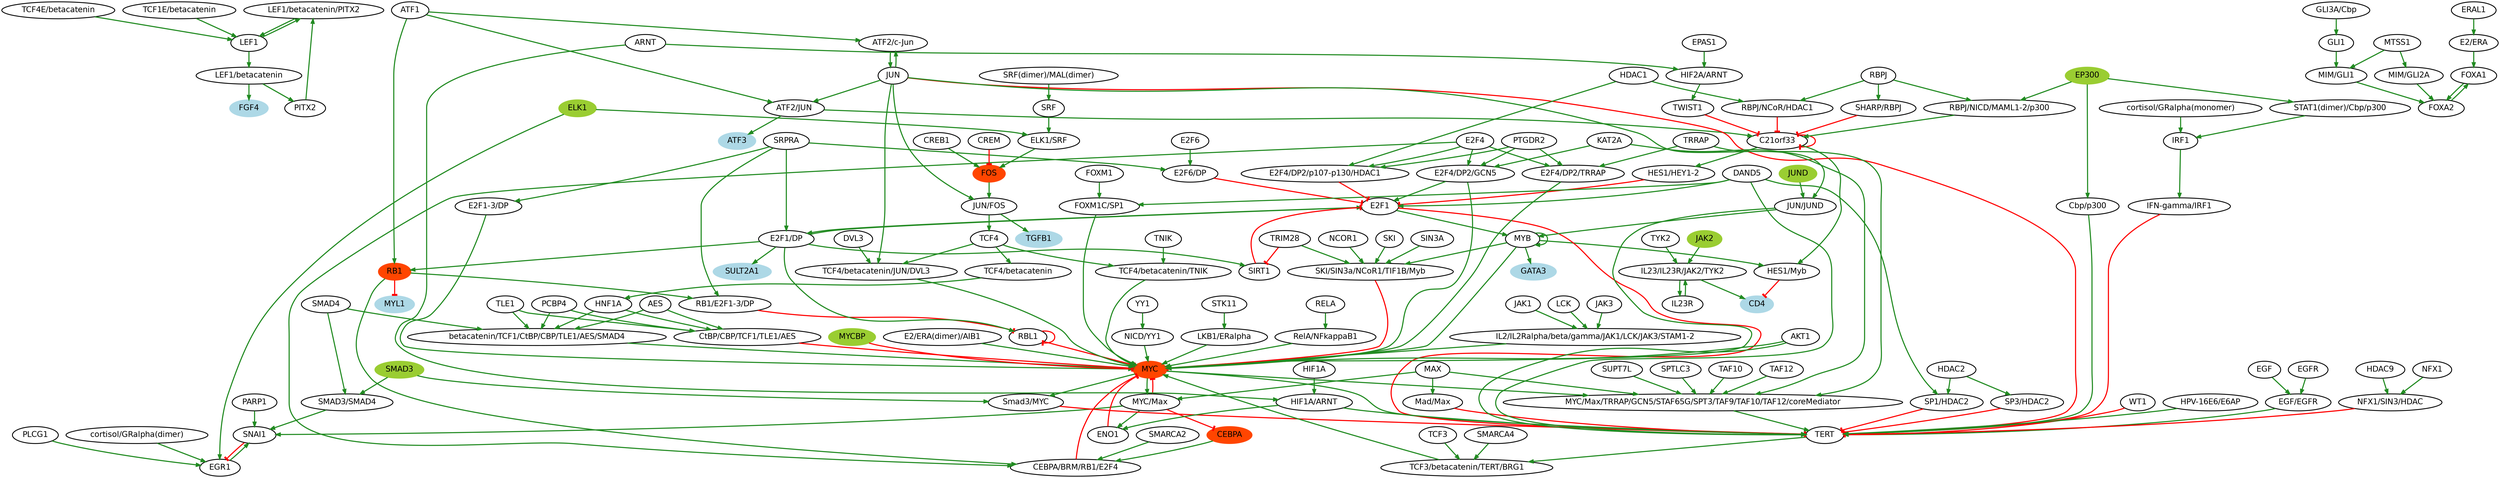 digraph  {
"LEF1/betacatenin/PITX2" [color=black, fillcolor=white, style="filled, bold", fontname=Helvetica, fontsize=18, shape=ellipse];
LEF1 [color=black, fillcolor=white, style="filled, bold", fontname=Helvetica, fontsize=18, shape=ellipse];
"LEF1/betacatenin" [color=black, fillcolor=white, style="filled, bold", fontname=Helvetica, fontsize=18, shape=ellipse];
FGF4 [color=lightblue, fillcolor=lightblue, style="filled, bold", fontname=Helvetica, fontsize=18, shape=ellipse];
PITX2 [color=black, fillcolor=white, style="filled, bold", fontname=Helvetica, fontsize=18, shape=ellipse];
"TCF4E/betacatenin" [color=black, fillcolor=white, style="filled, bold", fontname=Helvetica, fontsize=18, shape=ellipse];
"TCF1E/betacatenin" [color=black, fillcolor=white, style="filled, bold", fontname=Helvetica, fontsize=18, shape=ellipse];
PARP1 [color=black, fillcolor=white, style="filled, bold", fontname=Helvetica, fontsize=18, shape=ellipse];
SNAI1 [color=black, fillcolor=white, style="filled, bold", fontname=Helvetica, fontsize=18, shape=ellipse];
EGR1 [color=black, fillcolor=white, style="filled, bold", fontname=Helvetica, fontsize=18, shape=ellipse];
"SMAD3/SMAD4" [color=black, fillcolor=white, style="filled, bold", fontname=Helvetica, fontsize=18, shape=ellipse];
"MYC/Max" [color=black, fillcolor=white, style="filled, bold", fontname=Helvetica, fontsize=18, shape=ellipse];
MYC [color=orangered, fillcolor=orangered, style="filled, bold", fontname=Helvetica, fontsize=18, shape=ellipse];
ENO1 [color=black, fillcolor=white, style="filled, bold", fontname=Helvetica, fontsize=18, shape=ellipse];
CEBPA [color=orangered, fillcolor=orangered, style="filled, bold", fontname=Helvetica, fontsize=18, shape=ellipse];
TERT [color=black, fillcolor=white, style="filled, bold", fontname=Helvetica, fontsize=18, shape=ellipse];
"Smad3/MYC" [color=black, fillcolor=white, style="filled, bold", fontname=Helvetica, fontsize=18, shape=ellipse];
"MYC/Max/TRRAP/GCN5/STAF65G/SPT3/TAF9/TAF10/TAF12/coreMediator" [color=black, fillcolor=white, style="filled, bold", fontname=Helvetica, fontsize=18, shape=ellipse];
"CEBPA/BRM/RB1/E2F4" [color=black, fillcolor=white, style="filled, bold", fontname=Helvetica, fontsize=18, shape=ellipse];
JAK1 [color=black, fillcolor=white, style="filled, bold", fontname=Helvetica, fontsize=18, shape=ellipse];
"IL2/IL2Ralpha/beta/gamma/JAK1/LCK/JAK3/STAM1-2" [color=black, fillcolor=white, style="filled, bold", fontname=Helvetica, fontsize=18, shape=ellipse];
ATF1 [color=black, fillcolor=white, style="filled, bold", fontname=Helvetica, fontsize=18, shape=ellipse];
RB1 [color=orangered, fillcolor=orangered, style="filled, bold", fontname=Helvetica, fontsize=18, shape=ellipse];
"ATF2/JUN" [color=black, fillcolor=white, style="filled, bold", fontname=Helvetica, fontsize=18, shape=ellipse];
"ATF2/c-Jun" [color=black, fillcolor=white, style="filled, bold", fontname=Helvetica, fontsize=18, shape=ellipse];
MYL1 [color=lightblue, fillcolor=lightblue, style="filled, bold", fontname=Helvetica, fontsize=18, shape=ellipse];
"RB1/E2F1-3/DP" [color=black, fillcolor=white, style="filled, bold", fontname=Helvetica, fontsize=18, shape=ellipse];
C21orf33 [color=black, fillcolor=white, style="filled, bold", fontname=Helvetica, fontsize=18, shape=ellipse];
ATF3 [color=lightblue, fillcolor=lightblue, style="filled, bold", fontname=Helvetica, fontsize=18, shape=ellipse];
JUN [color=black, fillcolor=white, style="filled, bold", fontname=Helvetica, fontsize=18, shape=ellipse];
FOXA1 [color=black, fillcolor=white, style="filled, bold", fontname=Helvetica, fontsize=18, shape=ellipse];
FOXA2 [color=black, fillcolor=white, style="filled, bold", fontname=Helvetica, fontsize=18, shape=ellipse];
"MIM/GLI1" [color=black, fillcolor=white, style="filled, bold", fontname=Helvetica, fontsize=18, shape=ellipse];
"MIM/GLI2A" [color=black, fillcolor=white, style="filled, bold", fontname=Helvetica, fontsize=18, shape=ellipse];
"RBPJ/NICD/MAML1-2/p300" [color=black, fillcolor=white, style="filled, bold", fontname=Helvetica, fontsize=18, shape=ellipse];
"HES1/HEY1-2" [color=black, fillcolor=white, style="filled, bold", fontname=Helvetica, fontsize=18, shape=ellipse];
"HES1/Myb" [color=black, fillcolor=white, style="filled, bold", fontname=Helvetica, fontsize=18, shape=ellipse];
MYB [color=black, fillcolor=white, style="filled, bold", fontname=Helvetica, fontsize=18, shape=ellipse];
GATA3 [color=lightblue, fillcolor=lightblue, style="filled, bold", fontname=Helvetica, fontsize=18, shape=ellipse];
"SKI/SIN3a/NCoR1/TIF1B/Myb" [color=black, fillcolor=white, style="filled, bold", fontname=Helvetica, fontsize=18, shape=ellipse];
CD4 [color=lightblue, fillcolor=lightblue, style="filled, bold", fontname=Helvetica, fontsize=18, shape=ellipse];
IRF1 [color=black, fillcolor=white, style="filled, bold", fontname=Helvetica, fontsize=18, shape=ellipse];
"IFN-gamma/IRF1" [color=black, fillcolor=white, style="filled, bold", fontname=Helvetica, fontsize=18, shape=ellipse];
"STAT1(dimer)/Cbp/p300" [color=black, fillcolor=white, style="filled, bold", fontname=Helvetica, fontsize=18, shape=ellipse];
"HIF2A/ARNT" [color=black, fillcolor=white, style="filled, bold", fontname=Helvetica, fontsize=18, shape=ellipse];
TWIST1 [color=black, fillcolor=white, style="filled, bold", fontname=Helvetica, fontsize=18, shape=ellipse];
TCF3 [color=black, fillcolor=white, style="filled, bold", fontname=Helvetica, fontsize=18, shape=ellipse];
"TCF3/betacatenin/TERT/BRG1" [color=black, fillcolor=white, style="filled, bold", fontname=Helvetica, fontsize=18, shape=ellipse];
RBL1 [color=black, fillcolor=white, style="filled, bold", fontname=Helvetica, fontsize=18, shape=ellipse];
"E2F1/DP" [color=black, fillcolor=white, style="filled, bold", fontname=Helvetica, fontsize=18, shape=ellipse];
SULT2A1 [color=lightblue, fillcolor=lightblue, style="filled, bold", fontname=Helvetica, fontsize=18, shape=ellipse];
E2F1 [color=black, fillcolor=white, style="filled, bold", fontname=Helvetica, fontsize=18, shape=ellipse];
SIRT1 [color=black, fillcolor=white, style="filled, bold", fontname=Helvetica, fontsize=18, shape=ellipse];
"TCF4/betacatenin/JUN/DVL3" [color=black, fillcolor=white, style="filled, bold", fontname=Helvetica, fontsize=18, shape=ellipse];
"TCF4/betacatenin/TNIK" [color=black, fillcolor=white, style="filled, bold", fontname=Helvetica, fontsize=18, shape=ellipse];
"betacatenin/TCF1/CtBP/CBP/TLE1/AES/SMAD4" [color=black, fillcolor=white, style="filled, bold", fontname=Helvetica, fontsize=18, shape=ellipse];
"TCF4/betacatenin" [color=black, fillcolor=white, style="filled, bold", fontname=Helvetica, fontsize=18, shape=ellipse];
HNF1A [color=black, fillcolor=white, style="filled, bold", fontname=Helvetica, fontsize=18, shape=ellipse];
"SHARP/RBPJ" [color=black, fillcolor=white, style="filled, bold", fontname=Helvetica, fontsize=18, shape=ellipse];
RBPJ [color=black, fillcolor=white, style="filled, bold", fontname=Helvetica, fontsize=18, shape=ellipse];
"RBPJ/NCoR/HDAC1" [color=black, fillcolor=white, style="filled, bold", fontname=Helvetica, fontsize=18, shape=ellipse];
"CtBP/CBP/TCF1/TLE1/AES" [color=black, fillcolor=white, style="filled, bold", fontname=Helvetica, fontsize=18, shape=ellipse];
"NICD/YY1" [color=black, fillcolor=white, style="filled, bold", fontname=Helvetica, fontsize=18, shape=ellipse];
SMAD3 [color=olivedrab3, fillcolor=olivedrab3, style="filled, bold", fontname=Helvetica, fontsize=18, shape=ellipse];
SMAD4 [color=black, fillcolor=white, style="filled, bold", fontname=Helvetica, fontsize=18, shape=ellipse];
MAX [color=black, fillcolor=white, style="filled, bold", fontname=Helvetica, fontsize=18, shape=ellipse];
"Mad/Max" [color=black, fillcolor=white, style="filled, bold", fontname=Helvetica, fontsize=18, shape=ellipse];
MTSS1 [color=black, fillcolor=white, style="filled, bold", fontname=Helvetica, fontsize=18, shape=ellipse];
GLI1 [color=black, fillcolor=white, style="filled, bold", fontname=Helvetica, fontsize=18, shape=ellipse];
EP300 [color=olivedrab3, fillcolor=olivedrab3, style="filled, bold", fontname=Helvetica, fontsize=18, shape=ellipse];
"Cbp/p300" [color=black, fillcolor=white, style="filled, bold", fontname=Helvetica, fontsize=18, shape=ellipse];
EPAS1 [color=black, fillcolor=white, style="filled, bold", fontname=Helvetica, fontsize=18, shape=ellipse];
ARNT [color=black, fillcolor=white, style="filled, bold", fontname=Helvetica, fontsize=18, shape=ellipse];
"HIF1A/ARNT" [color=black, fillcolor=white, style="filled, bold", fontname=Helvetica, fontsize=18, shape=ellipse];
HIF1A [color=black, fillcolor=white, style="filled, bold", fontname=Helvetica, fontsize=18, shape=ellipse];
"GLI3A/Cbp" [color=black, fillcolor=white, style="filled, bold", fontname=Helvetica, fontsize=18, shape=ellipse];
SRPRA [color=black, fillcolor=white, style="filled, bold", fontname=Helvetica, fontsize=18, shape=ellipse];
"E2F1-3/DP" [color=black, fillcolor=white, style="filled, bold", fontname=Helvetica, fontsize=18, shape=ellipse];
"E2F6/DP" [color=black, fillcolor=white, style="filled, bold", fontname=Helvetica, fontsize=18, shape=ellipse];
"E2/ERA" [color=black, fillcolor=white, style="filled, bold", fontname=Helvetica, fontsize=18, shape=ellipse];
"JUN/JUND" [color=black, fillcolor=white, style="filled, bold", fontname=Helvetica, fontsize=18, shape=ellipse];
EGFR [color=black, fillcolor=white, style="filled, bold", fontname=Helvetica, fontsize=18, shape=ellipse];
"EGF/EGFR" [color=black, fillcolor=white, style="filled, bold", fontname=Helvetica, fontsize=18, shape=ellipse];
PCBP4 [color=black, fillcolor=white, style="filled, bold", fontname=Helvetica, fontsize=18, shape=ellipse];
"cortisol/GRalpha(dimer)" [color=black, fillcolor=white, style="filled, bold", fontname=Helvetica, fontsize=18, shape=ellipse];
ELK1 [color=olivedrab3, fillcolor=olivedrab3, style="filled, bold", fontname=Helvetica, fontsize=18, shape=ellipse];
"ELK1/SRF" [color=black, fillcolor=white, style="filled, bold", fontname=Helvetica, fontsize=18, shape=ellipse];
FOS [color=orangered, fillcolor=orangered, style="filled, bold", fontname=Helvetica, fontsize=18, shape=ellipse];
PLCG1 [color=black, fillcolor=white, style="filled, bold", fontname=Helvetica, fontsize=18, shape=ellipse];
MYCBP [color=olivedrab3, fillcolor=olivedrab3, style="filled, bold", fontname=Helvetica, fontsize=18, shape=ellipse];
AKT1 [color=black, fillcolor=white, style="filled, bold", fontname=Helvetica, fontsize=18, shape=ellipse];
"E2/ERA(dimer)/AIB1" [color=black, fillcolor=white, style="filled, bold", fontname=Helvetica, fontsize=18, shape=ellipse];
"LKB1/ERalpha" [color=black, fillcolor=white, style="filled, bold", fontname=Helvetica, fontsize=18, shape=ellipse];
"E2F4/DP2/GCN5" [color=black, fillcolor=white, style="filled, bold", fontname=Helvetica, fontsize=18, shape=ellipse];
"FOXM1C/SP1" [color=black, fillcolor=white, style="filled, bold", fontname=Helvetica, fontsize=18, shape=ellipse];
"E2F4/DP2/TRRAP" [color=black, fillcolor=white, style="filled, bold", fontname=Helvetica, fontsize=18, shape=ellipse];
"RelA/NFkappaB1" [color=black, fillcolor=white, style="filled, bold", fontname=Helvetica, fontsize=18, shape=ellipse];
DAND5 [color=black, fillcolor=white, style="filled, bold", fontname=Helvetica, fontsize=18, shape=ellipse];
"SP1/HDAC2" [color=black, fillcolor=white, style="filled, bold", fontname=Helvetica, fontsize=18, shape=ellipse];
"E2F4/DP2/p107-p130/HDAC1" [color=black, fillcolor=white, style="filled, bold", fontname=Helvetica, fontsize=18, shape=ellipse];
ERAL1 [color=black, fillcolor=white, style="filled, bold", fontname=Helvetica, fontsize=18, shape=ellipse];
"JUN/FOS" [color=black, fillcolor=white, style="filled, bold", fontname=Helvetica, fontsize=18, shape=ellipse];
TGFB1 [color=lightblue, fillcolor=lightblue, style="filled, bold", fontname=Helvetica, fontsize=18, shape=ellipse];
TCF4 [color=black, fillcolor=white, style="filled, bold", fontname=Helvetica, fontsize=18, shape=ellipse];
JUND [color=olivedrab3, fillcolor=olivedrab3, style="filled, bold", fontname=Helvetica, fontsize=18, shape=ellipse];
YY1 [color=black, fillcolor=white, style="filled, bold", fontname=Helvetica, fontsize=18, shape=ellipse];
LCK [color=black, fillcolor=white, style="filled, bold", fontname=Helvetica, fontsize=18, shape=ellipse];
JAK3 [color=black, fillcolor=white, style="filled, bold", fontname=Helvetica, fontsize=18, shape=ellipse];
DVL3 [color=black, fillcolor=white, style="filled, bold", fontname=Helvetica, fontsize=18, shape=ellipse];
SMARCA2 [color=black, fillcolor=white, style="filled, bold", fontname=Helvetica, fontsize=18, shape=ellipse];
E2F4 [color=black, fillcolor=white, style="filled, bold", fontname=Helvetica, fontsize=18, shape=ellipse];
SMARCA4 [color=black, fillcolor=white, style="filled, bold", fontname=Helvetica, fontsize=18, shape=ellipse];
STK11 [color=black, fillcolor=white, style="filled, bold", fontname=Helvetica, fontsize=18, shape=ellipse];
PTGDR2 [color=black, fillcolor=white, style="filled, bold", fontname=Helvetica, fontsize=18, shape=ellipse];
KAT2A [color=black, fillcolor=white, style="filled, bold", fontname=Helvetica, fontsize=18, shape=ellipse];
FOXM1 [color=black, fillcolor=white, style="filled, bold", fontname=Helvetica, fontsize=18, shape=ellipse];
TNIK [color=black, fillcolor=white, style="filled, bold", fontname=Helvetica, fontsize=18, shape=ellipse];
TRRAP [color=black, fillcolor=white, style="filled, bold", fontname=Helvetica, fontsize=18, shape=ellipse];
TLE1 [color=black, fillcolor=white, style="filled, bold", fontname=Helvetica, fontsize=18, shape=ellipse];
AES [color=black, fillcolor=white, style="filled, bold", fontname=Helvetica, fontsize=18, shape=ellipse];
RELA [color=black, fillcolor=white, style="filled, bold", fontname=Helvetica, fontsize=18, shape=ellipse];
SKI [color=black, fillcolor=white, style="filled, bold", fontname=Helvetica, fontsize=18, shape=ellipse];
SIN3A [color=black, fillcolor=white, style="filled, bold", fontname=Helvetica, fontsize=18, shape=ellipse];
NCOR1 [color=black, fillcolor=white, style="filled, bold", fontname=Helvetica, fontsize=18, shape=ellipse];
E2F6 [color=black, fillcolor=white, style="filled, bold", fontname=Helvetica, fontsize=18, shape=ellipse];
HDAC1 [color=black, fillcolor=white, style="filled, bold", fontname=Helvetica, fontsize=18, shape=ellipse];
"cortisol/GRalpha(monomer)" [color=black, fillcolor=white, style="filled, bold", fontname=Helvetica, fontsize=18, shape=ellipse];
"SP3/HDAC2" [color=black, fillcolor=white, style="filled, bold", fontname=Helvetica, fontsize=18, shape=ellipse];
WT1 [color=black, fillcolor=white, style="filled, bold", fontname=Helvetica, fontsize=18, shape=ellipse];
"NFX1/SIN3/HDAC" [color=black, fillcolor=white, style="filled, bold", fontname=Helvetica, fontsize=18, shape=ellipse];
"HPV-16E6/E6AP" [color=black, fillcolor=white, style="filled, bold", fontname=Helvetica, fontsize=18, shape=ellipse];
JAK2 [color=olivedrab3, fillcolor=olivedrab3, style="filled, bold", fontname=Helvetica, fontsize=18, shape=ellipse];
"IL23/IL23R/JAK2/TYK2" [color=black, fillcolor=white, style="filled, bold", fontname=Helvetica, fontsize=18, shape=ellipse];
IL23R [color=black, fillcolor=white, style="filled, bold", fontname=Helvetica, fontsize=18, shape=ellipse];
TYK2 [color=black, fillcolor=white, style="filled, bold", fontname=Helvetica, fontsize=18, shape=ellipse];
HDAC2 [color=black, fillcolor=white, style="filled, bold", fontname=Helvetica, fontsize=18, shape=ellipse];
SUPT7L [color=black, fillcolor=white, style="filled, bold", fontname=Helvetica, fontsize=18, shape=ellipse];
SPTLC3 [color=black, fillcolor=white, style="filled, bold", fontname=Helvetica, fontsize=18, shape=ellipse];
TAF10 [color=black, fillcolor=white, style="filled, bold", fontname=Helvetica, fontsize=18, shape=ellipse];
TAF12 [color=black, fillcolor=white, style="filled, bold", fontname=Helvetica, fontsize=18, shape=ellipse];
EGF [color=black, fillcolor=white, style="filled, bold", fontname=Helvetica, fontsize=18, shape=ellipse];
NFX1 [color=black, fillcolor=white, style="filled, bold", fontname=Helvetica, fontsize=18, shape=ellipse];
HDAC9 [color=black, fillcolor=white, style="filled, bold", fontname=Helvetica, fontsize=18, shape=ellipse];
SRF [color=black, fillcolor=white, style="filled, bold", fontname=Helvetica, fontsize=18, shape=ellipse];
CREM [color=black, fillcolor=white, style="filled, bold", fontname=Helvetica, fontsize=18, shape=ellipse];
CREB1 [color=black, fillcolor=white, style="filled, bold", fontname=Helvetica, fontsize=18, shape=ellipse];
"SRF(dimer)/MAL(dimer)" [color=black, fillcolor=white, style="filled, bold", fontname=Helvetica, fontsize=18, shape=ellipse];
TRIM28 [color=black, fillcolor=white, style="filled, bold", fontname=Helvetica, fontsize=18, shape=ellipse];
"LEF1/betacatenin/PITX2" -> LEF1 [key=0, sign=1, dir=forward, penwidth=2.5, color=forestgreen, arrowhead=normal];
LEF1 -> "LEF1/betacatenin/PITX2" [key=0, sign=1, dir=forward, penwidth=2.5, color=forestgreen, arrowhead=normal];
LEF1 -> "LEF1/betacatenin" [key=0, sign=1, dir=forward, penwidth=2.5, color=forestgreen, arrowhead=normal];
"LEF1/betacatenin" -> FGF4 [key=0, sign=1, dir=forward, penwidth=2.5, color=forestgreen, arrowhead=normal];
"LEF1/betacatenin" -> PITX2 [key=0, sign=1, dir=forward, penwidth=2.5, color=forestgreen, arrowhead=normal];
PITX2 -> "LEF1/betacatenin/PITX2" [key=0, sign=1, dir=forward, penwidth=2.5, color=forestgreen, arrowhead=normal];
"TCF4E/betacatenin" -> LEF1 [key=0, sign=1, dir=forward, penwidth=2.5, color=forestgreen, arrowhead=normal];
"TCF1E/betacatenin" -> LEF1 [key=0, sign=1, dir=forward, penwidth=2.5, color=forestgreen, arrowhead=normal];
PARP1 -> SNAI1 [key=0, sign=1, dir=forward, penwidth=2.5, color=forestgreen, arrowhead=normal];
SNAI1 -> EGR1 [key=0, sign="-1", dir=forward, penwidth=2.5, color=red, arrowhead=tee];
EGR1 -> SNAI1 [key=0, sign=1, dir=forward, penwidth=2.5, color=forestgreen, arrowhead=normal];
"SMAD3/SMAD4" -> SNAI1 [key=0, sign=1, dir=forward, penwidth=2.5, color=forestgreen, arrowhead=normal];
"MYC/Max" -> SNAI1 [key=0, sign=1, dir=forward, penwidth=2.5, color=forestgreen, arrowhead=normal];
"MYC/Max" -> MYC [key=0, sign="-1", dir=forward, penwidth=2.5, color=red, arrowhead=tee];
"MYC/Max" -> ENO1 [key=0, sign=1, dir=forward, penwidth=2.5, color=forestgreen, arrowhead=normal];
"MYC/Max" -> CEBPA [key=0, sign="-1", dir=forward, penwidth=2.5, color=red, arrowhead=tee];
MYC -> "MYC/Max" [key=0, sign=1, dir=forward, penwidth=2.5, color=forestgreen, arrowhead=normal];
MYC -> TERT [key=0, sign=1, dir=forward, penwidth=2.5, color=forestgreen, arrowhead=normal];
MYC -> "Smad3/MYC" [key=0, sign=1, dir=forward, penwidth=2.5, color=forestgreen, arrowhead=normal];
MYC -> "MYC/Max/TRRAP/GCN5/STAF65G/SPT3/TAF9/TAF10/TAF12/coreMediator" [key=0, sign=1, dir=forward, penwidth=2.5, color=forestgreen, arrowhead=normal];
ENO1 -> MYC [key=0, sign="-1", dir=forward, penwidth=2.5, color=red, arrowhead=tee];
CEBPA -> "CEBPA/BRM/RB1/E2F4" [key=0, sign=1, dir=forward, penwidth=2.5, color=forestgreen, arrowhead=normal];
TERT -> "TCF3/betacatenin/TERT/BRG1" [key=0, sign=1, dir=forward, penwidth=2.5, color=forestgreen, arrowhead=normal];
"Smad3/MYC" -> TERT [key=0, sign="-1", dir=forward, penwidth=2.5, color=red, arrowhead=tee];
"MYC/Max/TRRAP/GCN5/STAF65G/SPT3/TAF9/TAF10/TAF12/coreMediator" -> TERT [key=0, sign=1, dir=forward, penwidth=2.5, color=forestgreen, arrowhead=normal];
"CEBPA/BRM/RB1/E2F4" -> MYC [key=0, sign="-1", dir=forward, penwidth=2.5, color=red, arrowhead=tee];
JAK1 -> "IL2/IL2Ralpha/beta/gamma/JAK1/LCK/JAK3/STAM1-2" [key=0, sign=1, dir=forward, penwidth=2.5, color=forestgreen, arrowhead=normal];
"IL2/IL2Ralpha/beta/gamma/JAK1/LCK/JAK3/STAM1-2" -> MYC [key=0, sign=1, dir=forward, penwidth=2.5, color=forestgreen, arrowhead=normal];
ATF1 -> RB1 [key=0, sign=1, dir=forward, penwidth=2.5, color=forestgreen, arrowhead=normal];
ATF1 -> "ATF2/JUN" [key=0, sign=1, dir=forward, penwidth=2.5, color=forestgreen, arrowhead=normal];
ATF1 -> "ATF2/c-Jun" [key=0, sign=1, dir=forward, penwidth=2.5, color=forestgreen, arrowhead=normal];
RB1 -> MYL1 [key=0, sign="-1", dir=forward, penwidth=2.5, color=red, arrowhead=tee];
RB1 -> "CEBPA/BRM/RB1/E2F4" [key=0, sign=1, dir=forward, penwidth=2.5, color=forestgreen, arrowhead=normal];
RB1 -> "RB1/E2F1-3/DP" [key=0, sign=1, dir=forward, penwidth=2.5, color=forestgreen, arrowhead=normal];
"ATF2/JUN" -> C21orf33 [key=0, sign=1, dir=forward, penwidth=2.5, color=forestgreen, arrowhead=normal];
"ATF2/JUN" -> ATF3 [key=0, sign=1, dir=forward, penwidth=2.5, color=forestgreen, arrowhead=normal];
"ATF2/c-Jun" -> JUN [key=0, sign=1, dir=forward, penwidth=2.5, color=forestgreen, arrowhead=normal];
"RB1/E2F1-3/DP" -> RBL1 [key=0, sign="-1", dir=forward, penwidth=2.5, color=red, arrowhead=tee];
C21orf33 -> "HES1/HEY1-2" [key=0, sign=1, dir=forward, penwidth=2.5, color=forestgreen, arrowhead=normal];
C21orf33 -> C21orf33 [key=0, sign="-1", dir=forward, penwidth=2.5, color=red, arrowhead=tee];
C21orf33 -> "HES1/Myb" [key=0, sign=1, dir=forward, penwidth=2.5, color=forestgreen, arrowhead=normal];
JUN -> "JUN/JUND" [key=0, sign=1, dir=forward, penwidth=2.5, color=forestgreen, arrowhead=normal];
JUN -> "TCF4/betacatenin/JUN/DVL3" [key=0, sign=1, dir=forward, penwidth=2.5, color=forestgreen, arrowhead=normal];
JUN -> "JUN/FOS" [key=0, sign=1, dir=forward, penwidth=2.5, color=forestgreen, arrowhead=normal];
JUN -> "ATF2/JUN" [key=0, sign=1, dir=forward, penwidth=2.5, color=forestgreen, arrowhead=normal];
JUN -> TERT [key=0, sign="-1", dir=forward, penwidth=2.5, color=red, arrowhead=tee];
JUN -> "ATF2/c-Jun" [key=0, sign=1, dir=forward, penwidth=2.5, color=forestgreen, arrowhead=normal];
FOXA1 -> FOXA2 [key=0, sign=1, dir=forward, penwidth=2.5, color=forestgreen, arrowhead=normal];
FOXA2 -> FOXA1 [key=0, sign=1, dir=forward, penwidth=2.5, color=forestgreen, arrowhead=normal];
"MIM/GLI1" -> FOXA2 [key=0, sign=1, dir=forward, penwidth=2.5, color=forestgreen, arrowhead=normal];
"MIM/GLI2A" -> FOXA2 [key=0, sign=1, dir=forward, penwidth=2.5, color=forestgreen, arrowhead=normal];
"RBPJ/NICD/MAML1-2/p300" -> C21orf33 [key=0, sign=1, dir=forward, penwidth=2.5, color=forestgreen, arrowhead=normal];
"HES1/HEY1-2" -> E2F1 [key=0, sign="-1", dir=forward, penwidth=2.5, color=red, arrowhead=tee];
"HES1/Myb" -> CD4 [key=0, sign="-1", dir=forward, penwidth=2.5, color=red, arrowhead=tee];
MYB -> GATA3 [key=0, sign=1, dir=forward, penwidth=2.5, color=forestgreen, arrowhead=normal];
MYB -> MYB [key=0, sign=1, dir=forward, penwidth=2.5, color=forestgreen, arrowhead=normal];
MYB -> MYC [key=0, sign=1, dir=forward, penwidth=2.5, color=forestgreen, arrowhead=normal];
MYB -> "SKI/SIN3a/NCoR1/TIF1B/Myb" [key=0, sign=1, dir=forward, penwidth=2.5, color=forestgreen, arrowhead=normal];
MYB -> "HES1/Myb" [key=0, sign=1, dir=forward, penwidth=2.5, color=forestgreen, arrowhead=normal];
"SKI/SIN3a/NCoR1/TIF1B/Myb" -> MYC [key=0, sign="-1", dir=forward, penwidth=2.5, color=red, arrowhead=tee];
IRF1 -> "IFN-gamma/IRF1" [key=0, sign=1, dir=forward, penwidth=2.5, color=forestgreen, arrowhead=normal];
"IFN-gamma/IRF1" -> TERT [key=0, sign="-1", dir=forward, penwidth=2.5, color=red, arrowhead=tee];
"STAT1(dimer)/Cbp/p300" -> IRF1 [key=0, sign=1, dir=forward, penwidth=2.5, color=forestgreen, arrowhead=normal];
"HIF2A/ARNT" -> TWIST1 [key=0, sign=1, dir=forward, penwidth=2.5, color=forestgreen, arrowhead=normal];
TWIST1 -> C21orf33 [key=0, sign="-1", dir=forward, penwidth=2.5, color=red, arrowhead=tee];
TCF3 -> "TCF3/betacatenin/TERT/BRG1" [key=0, sign=1, dir=forward, penwidth=2.5, color=forestgreen, arrowhead=normal];
"TCF3/betacatenin/TERT/BRG1" -> MYC [key=0, sign=1, dir=forward, penwidth=2.5, color=forestgreen, arrowhead=normal];
RBL1 -> MYC [key=0, sign="-1", dir=forward, penwidth=2.5, color=red, arrowhead=tee];
RBL1 -> RBL1 [key=0, sign="-1", dir=forward, penwidth=2.5, color=red, arrowhead=tee];
"E2F1/DP" -> SULT2A1 [key=0, sign=1, dir=forward, penwidth=2.5, color=forestgreen, arrowhead=normal];
"E2F1/DP" -> RB1 [key=0, sign=1, dir=forward, penwidth=2.5, color=forestgreen, arrowhead=normal];
"E2F1/DP" -> E2F1 [key=0, sign=1, dir=forward, penwidth=2.5, color=forestgreen, arrowhead=normal];
"E2F1/DP" -> RBL1 [key=0, sign=1, dir=forward, penwidth=2.5, color=forestgreen, arrowhead=normal];
"E2F1/DP" -> SIRT1 [key=0, sign=1, dir=forward, penwidth=2.5, color=forestgreen, arrowhead=normal];
E2F1 -> "E2F1/DP" [key=0, sign=1, dir=forward, penwidth=2.5, color=forestgreen, arrowhead=normal];
E2F1 -> MYB [key=0, sign=1, dir=forward, penwidth=2.5, color=forestgreen, arrowhead=normal];
E2F1 -> TERT [key=0, sign="-1", dir=forward, penwidth=2.5, color=red, arrowhead=tee];
SIRT1 -> E2F1 [key=0, sign="-1", dir=forward, penwidth=2.5, color=red, arrowhead=tee];
"TCF4/betacatenin/JUN/DVL3" -> MYC [key=0, sign=1, dir=forward, penwidth=2.5, color=forestgreen, arrowhead=normal];
"TCF4/betacatenin/TNIK" -> MYC [key=0, sign=1, dir=forward, penwidth=2.5, color=forestgreen, arrowhead=normal];
"betacatenin/TCF1/CtBP/CBP/TLE1/AES/SMAD4" -> MYC [key=0, sign=1, dir=forward, penwidth=2.5, color=forestgreen, arrowhead=normal];
"TCF4/betacatenin" -> HNF1A [key=0, sign=1, dir=forward, penwidth=2.5, color=forestgreen, arrowhead=normal];
HNF1A -> "CtBP/CBP/TCF1/TLE1/AES" [key=0, sign=1, dir=forward, penwidth=2.5, color=forestgreen, arrowhead=normal];
HNF1A -> "betacatenin/TCF1/CtBP/CBP/TLE1/AES/SMAD4" [key=0, sign=1, dir=forward, penwidth=2.5, color=forestgreen, arrowhead=normal];
"SHARP/RBPJ" -> C21orf33 [key=0, sign="-1", dir=forward, penwidth=2.5, color=red, arrowhead=tee];
RBPJ -> "RBPJ/NICD/MAML1-2/p300" [key=0, sign=1, dir=forward, penwidth=2.5, color=forestgreen, arrowhead=normal];
RBPJ -> "SHARP/RBPJ" [key=0, sign=1, dir=forward, penwidth=2.5, color=forestgreen, arrowhead=normal];
RBPJ -> "RBPJ/NCoR/HDAC1" [key=0, sign=1, dir=forward, penwidth=2.5, color=forestgreen, arrowhead=normal];
"RBPJ/NCoR/HDAC1" -> C21orf33 [key=0, sign="-1", dir=forward, penwidth=2.5, color=red, arrowhead=tee];
"CtBP/CBP/TCF1/TLE1/AES" -> MYC [key=0, sign="-1", dir=forward, penwidth=2.5, color=red, arrowhead=tee];
"NICD/YY1" -> MYC [key=0, sign=1, dir=forward, penwidth=2.5, color=forestgreen, arrowhead=normal];
SMAD3 -> "SMAD3/SMAD4" [key=0, sign=1, dir=forward, penwidth=2.5, color=forestgreen, arrowhead=normal];
SMAD3 -> "Smad3/MYC" [key=0, sign=1, dir=forward, penwidth=2.5, color=forestgreen, arrowhead=normal];
SMAD4 -> "SMAD3/SMAD4" [key=0, sign=1, dir=forward, penwidth=2.5, color=forestgreen, arrowhead=normal];
SMAD4 -> "betacatenin/TCF1/CtBP/CBP/TLE1/AES/SMAD4" [key=0, sign=1, dir=forward, penwidth=2.5, color=forestgreen, arrowhead=normal];
MAX -> "MYC/Max" [key=0, sign=1, dir=forward, penwidth=2.5, color=forestgreen, arrowhead=normal];
MAX -> "MYC/Max/TRRAP/GCN5/STAF65G/SPT3/TAF9/TAF10/TAF12/coreMediator" [key=0, sign=1, dir=forward, penwidth=2.5, color=forestgreen, arrowhead=normal];
MAX -> "Mad/Max" [key=0, sign=1, dir=forward, penwidth=2.5, color=forestgreen, arrowhead=normal];
"Mad/Max" -> TERT [key=0, sign="-1", dir=forward, penwidth=2.5, color=red, arrowhead=tee];
MTSS1 -> "MIM/GLI1" [key=0, sign=1, dir=forward, penwidth=2.5, color=forestgreen, arrowhead=normal];
MTSS1 -> "MIM/GLI2A" [key=0, sign=1, dir=forward, penwidth=2.5, color=forestgreen, arrowhead=normal];
GLI1 -> "MIM/GLI1" [key=0, sign=1, dir=forward, penwidth=2.5, color=forestgreen, arrowhead=normal];
EP300 -> "RBPJ/NICD/MAML1-2/p300" [key=0, sign=1, dir=forward, penwidth=2.5, color=forestgreen, arrowhead=normal];
EP300 -> "Cbp/p300" [key=0, sign=1, dir=forward, penwidth=2.5, color=forestgreen, arrowhead=normal];
EP300 -> "STAT1(dimer)/Cbp/p300" [key=0, sign=1, dir=forward, penwidth=2.5, color=forestgreen, arrowhead=normal];
"Cbp/p300" -> TERT [key=0, sign=1, dir=forward, penwidth=2.5, color=forestgreen, arrowhead=normal];
EPAS1 -> "HIF2A/ARNT" [key=0, sign=1, dir=forward, penwidth=2.5, color=forestgreen, arrowhead=normal];
ARNT -> "HIF2A/ARNT" [key=0, sign=1, dir=forward, penwidth=2.5, color=forestgreen, arrowhead=normal];
ARNT -> "HIF1A/ARNT" [key=0, sign=1, dir=forward, penwidth=2.5, color=forestgreen, arrowhead=normal];
"HIF1A/ARNT" -> ENO1 [key=0, sign=1, dir=forward, penwidth=2.5, color=forestgreen, arrowhead=normal];
"HIF1A/ARNT" -> TERT [key=0, sign=1, dir=forward, penwidth=2.5, color=forestgreen, arrowhead=normal];
HIF1A -> "HIF1A/ARNT" [key=0, sign=1, dir=forward, penwidth=2.5, color=forestgreen, arrowhead=normal];
"GLI3A/Cbp" -> GLI1 [key=0, sign=1, dir=forward, penwidth=2.5, color=forestgreen, arrowhead=normal];
SRPRA -> "E2F1/DP" [key=0, sign=1, dir=forward, penwidth=2.5, color=forestgreen, arrowhead=normal];
SRPRA -> "E2F1-3/DP" [key=0, sign=1, dir=forward, penwidth=2.5, color=forestgreen, arrowhead=normal];
SRPRA -> "E2F6/DP" [key=0, sign=1, dir=forward, penwidth=2.5, color=forestgreen, arrowhead=normal];
SRPRA -> "RB1/E2F1-3/DP" [key=0, sign=1, dir=forward, penwidth=2.5, color=forestgreen, arrowhead=normal];
"E2F1-3/DP" -> MYC [key=0, sign=1, dir=forward, penwidth=2.5, color=forestgreen, arrowhead=normal];
"E2F6/DP" -> E2F1 [key=0, sign="-1", dir=forward, penwidth=2.5, color=red, arrowhead=tee];
"E2/ERA" -> FOXA1 [key=0, sign=1, dir=forward, penwidth=2.5, color=forestgreen, arrowhead=normal];
"JUN/JUND" -> MYB [key=0, sign=1, dir=forward, penwidth=2.5, color=forestgreen, arrowhead=normal];
"JUN/JUND" -> MYC [key=0, sign=1, dir=forward, penwidth=2.5, color=forestgreen, arrowhead=normal];
EGFR -> "EGF/EGFR" [key=0, sign=1, dir=forward, penwidth=2.5, color=forestgreen, arrowhead=normal];
"EGF/EGFR" -> TERT [key=0, sign=1, dir=forward, penwidth=2.5, color=forestgreen, arrowhead=normal];
PCBP4 -> "CtBP/CBP/TCF1/TLE1/AES" [key=0, sign=1, dir=forward, penwidth=2.5, color=forestgreen, arrowhead=normal];
PCBP4 -> "betacatenin/TCF1/CtBP/CBP/TLE1/AES/SMAD4" [key=0, sign=1, dir=forward, penwidth=2.5, color=forestgreen, arrowhead=normal];
"cortisol/GRalpha(dimer)" -> EGR1 [key=0, sign=1, dir=forward, penwidth=2.5, color=forestgreen, arrowhead=normal];
ELK1 -> EGR1 [key=0, sign=1, dir=forward, penwidth=2.5, color=forestgreen, arrowhead=normal];
ELK1 -> "ELK1/SRF" [key=0, sign=1, dir=forward, penwidth=2.5, color=forestgreen, arrowhead=normal];
"ELK1/SRF" -> FOS [key=0, sign=1, dir=forward, penwidth=2.5, color=forestgreen, arrowhead=normal];
FOS -> "JUN/FOS" [key=0, sign=1, dir=forward, penwidth=2.5, color=forestgreen, arrowhead=normal];
PLCG1 -> EGR1 [key=0, sign=1, dir=forward, penwidth=2.5, color=forestgreen, arrowhead=normal];
MYCBP -> MYC [key=0, sign="-1", dir=forward, penwidth=2.5, color=red, arrowhead=tee];
AKT1 -> MYC [key=0, sign=1, dir=forward, penwidth=2.5, color=forestgreen, arrowhead=normal];
AKT1 -> TERT [key=0, sign=1, dir=forward, penwidth=2.5, color=forestgreen, arrowhead=normal];
"E2/ERA(dimer)/AIB1" -> MYC [key=0, sign=1, dir=forward, penwidth=2.5, color=forestgreen, arrowhead=normal];
"LKB1/ERalpha" -> MYC [key=0, sign=1, dir=forward, penwidth=2.5, color=forestgreen, arrowhead=normal];
"E2F4/DP2/GCN5" -> MYC [key=0, sign=1, dir=forward, penwidth=2.5, color=forestgreen, arrowhead=normal];
"E2F4/DP2/GCN5" -> E2F1 [key=0, sign=1, dir=forward, penwidth=2.5, color=forestgreen, arrowhead=normal];
"FOXM1C/SP1" -> MYC [key=0, sign=1, dir=forward, penwidth=2.5, color=forestgreen, arrowhead=normal];
"E2F4/DP2/TRRAP" -> MYC [key=0, sign=1, dir=forward, penwidth=2.5, color=forestgreen, arrowhead=normal];
"RelA/NFkappaB1" -> MYC [key=0, sign=1, dir=forward, penwidth=2.5, color=forestgreen, arrowhead=normal];
DAND5 -> E2F1 [key=0, sign=1, dir=forward, penwidth=2.5, color=forestgreen, arrowhead=normal];
DAND5 -> "FOXM1C/SP1" [key=0, sign=1, dir=forward, penwidth=2.5, color=forestgreen, arrowhead=normal];
DAND5 -> TERT [key=0, sign=1, dir=forward, penwidth=2.5, color=forestgreen, arrowhead=normal];
DAND5 -> "SP1/HDAC2" [key=0, sign=1, dir=forward, penwidth=2.5, color=forestgreen, arrowhead=normal];
"SP1/HDAC2" -> TERT [key=0, sign="-1", dir=forward, penwidth=2.5, color=red, arrowhead=tee];
"E2F4/DP2/p107-p130/HDAC1" -> E2F1 [key=0, sign="-1", dir=forward, penwidth=2.5, color=red, arrowhead=tee];
ERAL1 -> "E2/ERA" [key=0, sign=1, dir=forward, penwidth=2.5, color=forestgreen, arrowhead=normal];
"JUN/FOS" -> TGFB1 [key=0, sign=1, dir=forward, penwidth=2.5, color=forestgreen, arrowhead=normal];
"JUN/FOS" -> TCF4 [key=0, sign=1, dir=forward, penwidth=2.5, color=forestgreen, arrowhead=normal];
TCF4 -> "TCF4/betacatenin/JUN/DVL3" [key=0, sign=1, dir=forward, penwidth=2.5, color=forestgreen, arrowhead=normal];
TCF4 -> "TCF4/betacatenin/TNIK" [key=0, sign=1, dir=forward, penwidth=2.5, color=forestgreen, arrowhead=normal];
TCF4 -> "TCF4/betacatenin" [key=0, sign=1, dir=forward, penwidth=2.5, color=forestgreen, arrowhead=normal];
JUND -> "JUN/JUND" [key=0, sign=1, dir=forward, penwidth=2.5, color=forestgreen, arrowhead=normal];
YY1 -> "NICD/YY1" [key=0, sign=1, dir=forward, penwidth=2.5, color=forestgreen, arrowhead=normal];
LCK -> "IL2/IL2Ralpha/beta/gamma/JAK1/LCK/JAK3/STAM1-2" [key=0, sign=1, dir=forward, penwidth=2.5, color=forestgreen, arrowhead=normal];
JAK3 -> "IL2/IL2Ralpha/beta/gamma/JAK1/LCK/JAK3/STAM1-2" [key=0, sign=1, dir=forward, penwidth=2.5, color=forestgreen, arrowhead=normal];
DVL3 -> "TCF4/betacatenin/JUN/DVL3" [key=0, sign=1, dir=forward, penwidth=2.5, color=forestgreen, arrowhead=normal];
SMARCA2 -> "CEBPA/BRM/RB1/E2F4" [key=0, sign=1, dir=forward, penwidth=2.5, color=forestgreen, arrowhead=normal];
E2F4 -> "CEBPA/BRM/RB1/E2F4" [key=0, sign=1, dir=forward, penwidth=2.5, color=forestgreen, arrowhead=normal];
E2F4 -> "E2F4/DP2/GCN5" [key=0, sign=1, dir=forward, penwidth=2.5, color=forestgreen, arrowhead=normal];
E2F4 -> "E2F4/DP2/TRRAP" [key=0, sign=1, dir=forward, penwidth=2.5, color=forestgreen, arrowhead=normal];
E2F4 -> "E2F4/DP2/p107-p130/HDAC1" [key=0, sign=1, dir=forward, penwidth=2.5, color=forestgreen, arrowhead=normal];
SMARCA4 -> "TCF3/betacatenin/TERT/BRG1" [key=0, sign=1, dir=forward, penwidth=2.5, color=forestgreen, arrowhead=normal];
STK11 -> "LKB1/ERalpha" [key=0, sign=1, dir=forward, penwidth=2.5, color=forestgreen, arrowhead=normal];
PTGDR2 -> "E2F4/DP2/GCN5" [key=0, sign=1, dir=forward, penwidth=2.5, color=forestgreen, arrowhead=normal];
PTGDR2 -> "E2F4/DP2/TRRAP" [key=0, sign=1, dir=forward, penwidth=2.5, color=forestgreen, arrowhead=normal];
PTGDR2 -> "E2F4/DP2/p107-p130/HDAC1" [key=0, sign=1, dir=forward, penwidth=2.5, color=forestgreen, arrowhead=normal];
KAT2A -> "E2F4/DP2/GCN5" [key=0, sign=1, dir=forward, penwidth=2.5, color=forestgreen, arrowhead=normal];
KAT2A -> "MYC/Max/TRRAP/GCN5/STAF65G/SPT3/TAF9/TAF10/TAF12/coreMediator" [key=0, sign=1, dir=forward, penwidth=2.5, color=forestgreen, arrowhead=normal];
FOXM1 -> "FOXM1C/SP1" [key=0, sign=1, dir=forward, penwidth=2.5, color=forestgreen, arrowhead=normal];
TNIK -> "TCF4/betacatenin/TNIK" [key=0, sign=1, dir=forward, penwidth=2.5, color=forestgreen, arrowhead=normal];
TRRAP -> "E2F4/DP2/TRRAP" [key=0, sign=1, dir=forward, penwidth=2.5, color=forestgreen, arrowhead=normal];
TRRAP -> "MYC/Max/TRRAP/GCN5/STAF65G/SPT3/TAF9/TAF10/TAF12/coreMediator" [key=0, sign=1, dir=forward, penwidth=2.5, color=forestgreen, arrowhead=normal];
TLE1 -> "CtBP/CBP/TCF1/TLE1/AES" [key=0, sign=1, dir=forward, penwidth=2.5, color=forestgreen, arrowhead=normal];
TLE1 -> "betacatenin/TCF1/CtBP/CBP/TLE1/AES/SMAD4" [key=0, sign=1, dir=forward, penwidth=2.5, color=forestgreen, arrowhead=normal];
AES -> "CtBP/CBP/TCF1/TLE1/AES" [key=0, sign=1, dir=forward, penwidth=2.5, color=forestgreen, arrowhead=normal];
AES -> "betacatenin/TCF1/CtBP/CBP/TLE1/AES/SMAD4" [key=0, sign=1, dir=forward, penwidth=2.5, color=forestgreen, arrowhead=normal];
RELA -> "RelA/NFkappaB1" [key=0, sign=1, dir=forward, penwidth=2.5, color=forestgreen, arrowhead=normal];
SKI -> "SKI/SIN3a/NCoR1/TIF1B/Myb" [key=0, sign=1, dir=forward, penwidth=2.5, color=forestgreen, arrowhead=normal];
SIN3A -> "SKI/SIN3a/NCoR1/TIF1B/Myb" [key=0, sign=1, dir=forward, penwidth=2.5, color=forestgreen, arrowhead=normal];
NCOR1 -> "SKI/SIN3a/NCoR1/TIF1B/Myb" [key=0, sign=1, dir=forward, penwidth=2.5, color=forestgreen, arrowhead=normal];
E2F6 -> "E2F6/DP" [key=0, sign=1, dir=forward, penwidth=2.5, color=forestgreen, arrowhead=normal];
HDAC1 -> "E2F4/DP2/p107-p130/HDAC1" [key=0, sign=1, dir=forward, penwidth=2.5, color=forestgreen, arrowhead=normal];
HDAC1 -> "RBPJ/NCoR/HDAC1" [key=0, sign=1, dir=forward, penwidth=2.5, color=forestgreen, arrowhead=normal];
"cortisol/GRalpha(monomer)" -> IRF1 [key=0, sign=1, dir=forward, penwidth=2.5, color=forestgreen, arrowhead=normal];
"SP3/HDAC2" -> TERT [key=0, sign="-1", dir=forward, penwidth=2.5, color=red, arrowhead=tee];
WT1 -> TERT [key=0, sign="-1", dir=forward, penwidth=2.5, color=red, arrowhead=tee];
"NFX1/SIN3/HDAC" -> TERT [key=0, sign="-1", dir=forward, penwidth=2.5, color=red, arrowhead=tee];
"HPV-16E6/E6AP" -> TERT [key=0, sign=1, dir=forward, penwidth=2.5, color=forestgreen, arrowhead=normal];
JAK2 -> "IL23/IL23R/JAK2/TYK2" [key=0, sign=1, dir=forward, penwidth=2.5, color=forestgreen, arrowhead=normal];
"IL23/IL23R/JAK2/TYK2" -> CD4 [key=0, sign=1, dir=forward, penwidth=2.5, color=forestgreen, arrowhead=normal];
"IL23/IL23R/JAK2/TYK2" -> IL23R [key=0, sign=1, dir=forward, penwidth=2.5, color=forestgreen, arrowhead=normal];
IL23R -> "IL23/IL23R/JAK2/TYK2" [key=0, sign=1, dir=forward, penwidth=2.5, color=forestgreen, arrowhead=normal];
TYK2 -> "IL23/IL23R/JAK2/TYK2" [key=0, sign=1, dir=forward, penwidth=2.5, color=forestgreen, arrowhead=normal];
HDAC2 -> "SP3/HDAC2" [key=0, sign=1, dir=forward, penwidth=2.5, color=forestgreen, arrowhead=normal];
HDAC2 -> "SP1/HDAC2" [key=0, sign=1, dir=forward, penwidth=2.5, color=forestgreen, arrowhead=normal];
SUPT7L -> "MYC/Max/TRRAP/GCN5/STAF65G/SPT3/TAF9/TAF10/TAF12/coreMediator" [key=0, sign=1, dir=forward, penwidth=2.5, color=forestgreen, arrowhead=normal];
SPTLC3 -> "MYC/Max/TRRAP/GCN5/STAF65G/SPT3/TAF9/TAF10/TAF12/coreMediator" [key=0, sign=1, dir=forward, penwidth=2.5, color=forestgreen, arrowhead=normal];
TAF10 -> "MYC/Max/TRRAP/GCN5/STAF65G/SPT3/TAF9/TAF10/TAF12/coreMediator" [key=0, sign=1, dir=forward, penwidth=2.5, color=forestgreen, arrowhead=normal];
TAF12 -> "MYC/Max/TRRAP/GCN5/STAF65G/SPT3/TAF9/TAF10/TAF12/coreMediator" [key=0, sign=1, dir=forward, penwidth=2.5, color=forestgreen, arrowhead=normal];
EGF -> "EGF/EGFR" [key=0, sign=1, dir=forward, penwidth=2.5, color=forestgreen, arrowhead=normal];
NFX1 -> "NFX1/SIN3/HDAC" [key=0, sign=1, dir=forward, penwidth=2.5, color=forestgreen, arrowhead=normal];
HDAC9 -> "NFX1/SIN3/HDAC" [key=0, sign=1, dir=forward, penwidth=2.5, color=forestgreen, arrowhead=normal];
SRF -> "ELK1/SRF" [key=0, sign=1, dir=forward, penwidth=2.5, color=forestgreen, arrowhead=normal];
CREM -> FOS [key=0, sign="-1", dir=forward, penwidth=2.5, color=red, arrowhead=tee];
CREB1 -> FOS [key=0, sign=1, dir=forward, penwidth=2.5, color=forestgreen, arrowhead=normal];
"SRF(dimer)/MAL(dimer)" -> SRF [key=0, sign=1, dir=forward, penwidth=2.5, color=forestgreen, arrowhead=normal];
TRIM28 -> "SKI/SIN3a/NCoR1/TIF1B/Myb" [key=0, sign=1, dir=forward, penwidth=2.5, color=forestgreen, arrowhead=normal];
TRIM28 -> SIRT1 [key=0, sign="-1", dir=forward, penwidth=2.5, color=red, arrowhead=tee];
}

